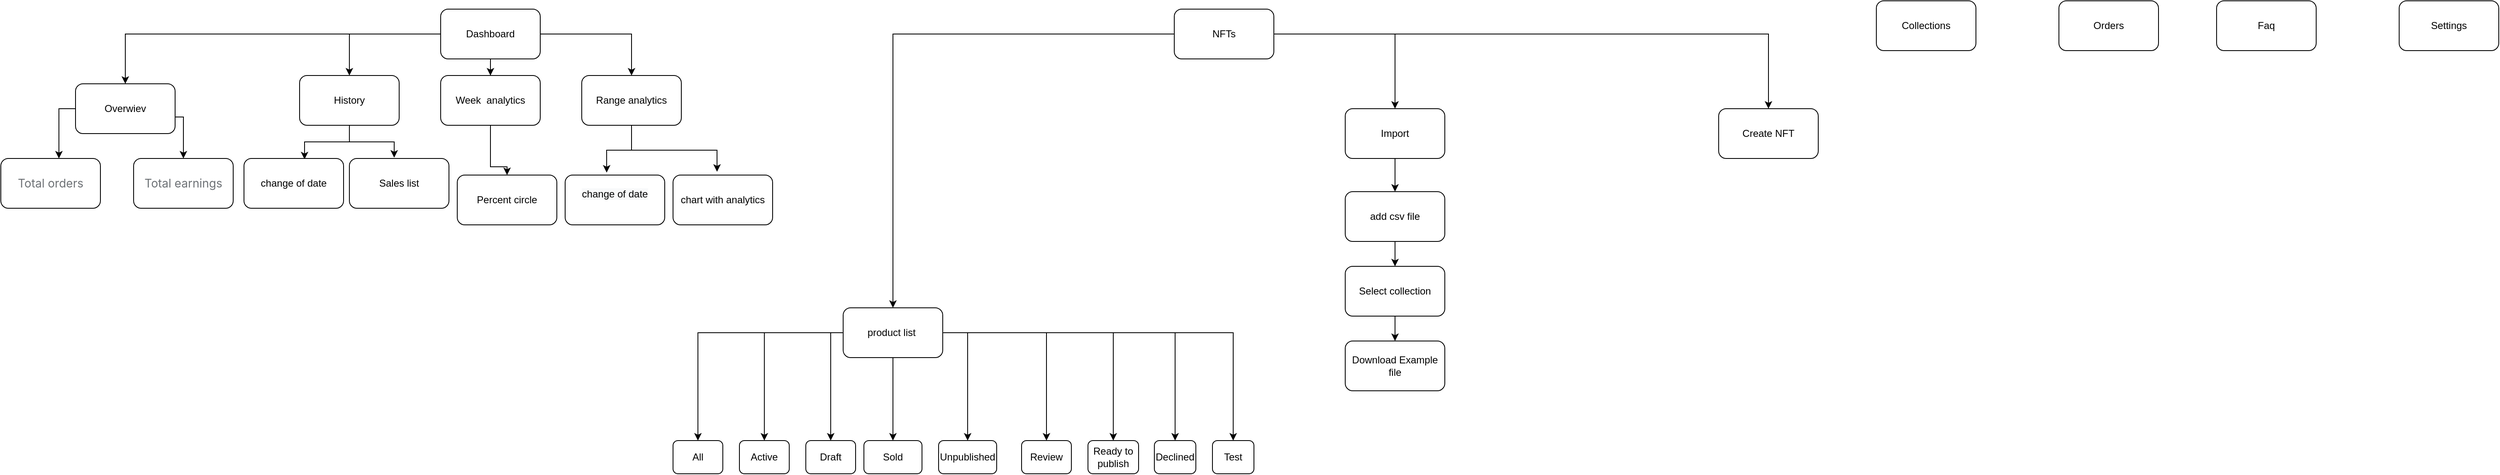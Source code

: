 <mxfile version="20.0.1" type="github">
  <diagram id="7ltqx9PY1bHP_miqw6pg" name="Page-1">
    <mxGraphModel dx="3076" dy="762" grid="1" gridSize="10" guides="1" tooltips="1" connect="1" arrows="1" fold="1" page="1" pageScale="1" pageWidth="827" pageHeight="1169" math="0" shadow="0">
      <root>
        <mxCell id="0" />
        <mxCell id="1" parent="0" />
        <mxCell id="DcGB6tvpKolKgh3uQCdb-18" value="" style="edgeStyle=orthogonalEdgeStyle;rounded=0;orthogonalLoop=1;jettySize=auto;html=1;fontSize=43;" edge="1" parent="1" source="DcGB6tvpKolKgh3uQCdb-1" target="DcGB6tvpKolKgh3uQCdb-17">
          <mxGeometry relative="1" as="geometry" />
        </mxCell>
        <mxCell id="DcGB6tvpKolKgh3uQCdb-20" value="" style="edgeStyle=orthogonalEdgeStyle;rounded=0;orthogonalLoop=1;jettySize=auto;html=1;fontSize=43;" edge="1" parent="1" source="DcGB6tvpKolKgh3uQCdb-1" target="DcGB6tvpKolKgh3uQCdb-19">
          <mxGeometry relative="1" as="geometry" />
        </mxCell>
        <mxCell id="DcGB6tvpKolKgh3uQCdb-22" value="" style="edgeStyle=orthogonalEdgeStyle;rounded=0;orthogonalLoop=1;jettySize=auto;html=1;fontSize=43;" edge="1" parent="1" source="DcGB6tvpKolKgh3uQCdb-1" target="DcGB6tvpKolKgh3uQCdb-21">
          <mxGeometry relative="1" as="geometry" />
        </mxCell>
        <mxCell id="DcGB6tvpKolKgh3uQCdb-24" value="" style="edgeStyle=orthogonalEdgeStyle;rounded=0;orthogonalLoop=1;jettySize=auto;html=1;fontSize=43;" edge="1" parent="1" source="DcGB6tvpKolKgh3uQCdb-1" target="DcGB6tvpKolKgh3uQCdb-23">
          <mxGeometry relative="1" as="geometry" />
        </mxCell>
        <mxCell id="DcGB6tvpKolKgh3uQCdb-1" value="Dashboard" style="rounded=1;whiteSpace=wrap;html=1;" vertex="1" parent="1">
          <mxGeometry x="-590" y="40" width="120" height="60" as="geometry" />
        </mxCell>
        <mxCell id="DcGB6tvpKolKgh3uQCdb-40" value="" style="edgeStyle=orthogonalEdgeStyle;rounded=0;orthogonalLoop=1;jettySize=auto;html=1;fontSize=43;" edge="1" parent="1" source="DcGB6tvpKolKgh3uQCdb-2" target="DcGB6tvpKolKgh3uQCdb-39">
          <mxGeometry relative="1" as="geometry" />
        </mxCell>
        <mxCell id="DcGB6tvpKolKgh3uQCdb-42" value="" style="edgeStyle=orthogonalEdgeStyle;rounded=0;orthogonalLoop=1;jettySize=auto;html=1;fontSize=43;" edge="1" parent="1" source="DcGB6tvpKolKgh3uQCdb-2" target="DcGB6tvpKolKgh3uQCdb-41">
          <mxGeometry relative="1" as="geometry" />
        </mxCell>
        <mxCell id="DcGB6tvpKolKgh3uQCdb-44" value="" style="edgeStyle=orthogonalEdgeStyle;rounded=0;orthogonalLoop=1;jettySize=auto;html=1;fontSize=43;" edge="1" parent="1" source="DcGB6tvpKolKgh3uQCdb-2" target="DcGB6tvpKolKgh3uQCdb-43">
          <mxGeometry relative="1" as="geometry" />
        </mxCell>
        <mxCell id="DcGB6tvpKolKgh3uQCdb-2" value="NFTs" style="whiteSpace=wrap;html=1;rounded=1;" vertex="1" parent="1">
          <mxGeometry x="294" y="40" width="120" height="60" as="geometry" />
        </mxCell>
        <mxCell id="DcGB6tvpKolKgh3uQCdb-4" value="Collections" style="whiteSpace=wrap;html=1;rounded=1;" vertex="1" parent="1">
          <mxGeometry x="1140" y="30" width="120" height="60" as="geometry" />
        </mxCell>
        <mxCell id="DcGB6tvpKolKgh3uQCdb-6" value="Orders" style="whiteSpace=wrap;html=1;rounded=1;" vertex="1" parent="1">
          <mxGeometry x="1360" y="30" width="120" height="60" as="geometry" />
        </mxCell>
        <mxCell id="DcGB6tvpKolKgh3uQCdb-8" value="Faq" style="whiteSpace=wrap;html=1;rounded=1;" vertex="1" parent="1">
          <mxGeometry x="1550" y="30" width="120" height="60" as="geometry" />
        </mxCell>
        <mxCell id="DcGB6tvpKolKgh3uQCdb-10" value="Settings" style="whiteSpace=wrap;html=1;rounded=1;" vertex="1" parent="1">
          <mxGeometry x="1770" y="30" width="120" height="60" as="geometry" />
        </mxCell>
        <mxCell id="DcGB6tvpKolKgh3uQCdb-26" value="" style="edgeStyle=orthogonalEdgeStyle;rounded=0;orthogonalLoop=1;jettySize=auto;html=1;fontSize=43;" edge="1" parent="1" source="DcGB6tvpKolKgh3uQCdb-17">
          <mxGeometry relative="1" as="geometry">
            <mxPoint x="-1050" y="220" as="targetPoint" />
          </mxGeometry>
        </mxCell>
        <mxCell id="DcGB6tvpKolKgh3uQCdb-28" value="" style="edgeStyle=orthogonalEdgeStyle;rounded=0;orthogonalLoop=1;jettySize=auto;html=1;fontSize=43;exitX=1;exitY=0.5;exitDx=0;exitDy=0;" edge="1" parent="1" source="DcGB6tvpKolKgh3uQCdb-17" target="DcGB6tvpKolKgh3uQCdb-27">
          <mxGeometry relative="1" as="geometry">
            <mxPoint x="-900" y="160" as="sourcePoint" />
            <Array as="points">
              <mxPoint x="-910" y="170" />
              <mxPoint x="-900" y="170" />
            </Array>
          </mxGeometry>
        </mxCell>
        <mxCell id="DcGB6tvpKolKgh3uQCdb-17" value="Overwiev" style="whiteSpace=wrap;html=1;rounded=1;" vertex="1" parent="1">
          <mxGeometry x="-1030" y="130" width="120" height="60" as="geometry" />
        </mxCell>
        <mxCell id="DcGB6tvpKolKgh3uQCdb-30" value="" style="edgeStyle=orthogonalEdgeStyle;rounded=0;orthogonalLoop=1;jettySize=auto;html=1;fontSize=43;entryX=0.608;entryY=0.017;entryDx=0;entryDy=0;entryPerimeter=0;" edge="1" parent="1" source="DcGB6tvpKolKgh3uQCdb-19" target="DcGB6tvpKolKgh3uQCdb-29">
          <mxGeometry relative="1" as="geometry">
            <mxPoint x="-710" y="230" as="targetPoint" />
          </mxGeometry>
        </mxCell>
        <mxCell id="DcGB6tvpKolKgh3uQCdb-32" value="" style="edgeStyle=orthogonalEdgeStyle;rounded=0;orthogonalLoop=1;jettySize=auto;html=1;fontSize=43;entryX=0.45;entryY=-0.017;entryDx=0;entryDy=0;entryPerimeter=0;" edge="1" parent="1" source="DcGB6tvpKolKgh3uQCdb-19" target="DcGB6tvpKolKgh3uQCdb-31">
          <mxGeometry relative="1" as="geometry">
            <mxPoint x="-530" y="230" as="targetPoint" />
          </mxGeometry>
        </mxCell>
        <mxCell id="DcGB6tvpKolKgh3uQCdb-19" value="History" style="whiteSpace=wrap;html=1;rounded=1;" vertex="1" parent="1">
          <mxGeometry x="-760" y="120" width="120" height="60" as="geometry" />
        </mxCell>
        <mxCell id="DcGB6tvpKolKgh3uQCdb-34" value="" style="edgeStyle=orthogonalEdgeStyle;rounded=0;orthogonalLoop=1;jettySize=auto;html=1;fontSize=43;entryX=0.5;entryY=0;entryDx=0;entryDy=0;" edge="1" parent="1" source="DcGB6tvpKolKgh3uQCdb-21" target="DcGB6tvpKolKgh3uQCdb-33">
          <mxGeometry relative="1" as="geometry">
            <mxPoint x="-530" y="240" as="targetPoint" />
            <Array as="points">
              <mxPoint x="-530" y="230" />
              <mxPoint x="-510" y="230" />
            </Array>
          </mxGeometry>
        </mxCell>
        <mxCell id="DcGB6tvpKolKgh3uQCdb-21" value="Week&amp;nbsp; analytics" style="whiteSpace=wrap;html=1;rounded=1;" vertex="1" parent="1">
          <mxGeometry x="-590" y="120" width="120" height="60" as="geometry" />
        </mxCell>
        <mxCell id="DcGB6tvpKolKgh3uQCdb-36" value="" style="edgeStyle=orthogonalEdgeStyle;rounded=0;orthogonalLoop=1;jettySize=auto;html=1;fontSize=43;entryX=0.417;entryY=-0.05;entryDx=0;entryDy=0;entryPerimeter=0;" edge="1" parent="1" source="DcGB6tvpKolKgh3uQCdb-23" target="DcGB6tvpKolKgh3uQCdb-35">
          <mxGeometry relative="1" as="geometry">
            <mxPoint x="-410" y="220" as="targetPoint" />
          </mxGeometry>
        </mxCell>
        <mxCell id="DcGB6tvpKolKgh3uQCdb-38" value="" style="edgeStyle=orthogonalEdgeStyle;rounded=0;orthogonalLoop=1;jettySize=auto;html=1;fontSize=43;entryX=0.442;entryY=-0.067;entryDx=0;entryDy=0;entryPerimeter=0;" edge="1" parent="1" source="DcGB6tvpKolKgh3uQCdb-23" target="DcGB6tvpKolKgh3uQCdb-37">
          <mxGeometry relative="1" as="geometry">
            <mxPoint x="-280" y="220" as="targetPoint" />
          </mxGeometry>
        </mxCell>
        <mxCell id="DcGB6tvpKolKgh3uQCdb-23" value="Range analytics" style="whiteSpace=wrap;html=1;rounded=1;" vertex="1" parent="1">
          <mxGeometry x="-420" y="120" width="120" height="60" as="geometry" />
        </mxCell>
        <mxCell id="DcGB6tvpKolKgh3uQCdb-25" value="&lt;span style=&quot;color: rgb(109, 113, 117); font-family: -apple-system, BlinkMacSystemFont, &amp;quot;San Francisco&amp;quot;, &amp;quot;Segoe UI&amp;quot;, Roboto, &amp;quot;Helvetica Neue&amp;quot;, sans-serif; font-size: 14px; text-align: start; background-color: rgb(255, 255, 255);&quot;&gt;Total orders&lt;/span&gt;" style="whiteSpace=wrap;html=1;rounded=1;" vertex="1" parent="1">
          <mxGeometry x="-1120" y="220" width="120" height="60" as="geometry" />
        </mxCell>
        <mxCell id="DcGB6tvpKolKgh3uQCdb-27" value="&lt;span style=&quot;color: rgb(109, 113, 117); font-family: -apple-system, BlinkMacSystemFont, &amp;quot;San Francisco&amp;quot;, &amp;quot;Segoe UI&amp;quot;, Roboto, &amp;quot;Helvetica Neue&amp;quot;, sans-serif; font-size: 14px; text-align: start; background-color: rgb(255, 255, 255);&quot;&gt;Total earnings&lt;/span&gt;" style="whiteSpace=wrap;html=1;rounded=1;" vertex="1" parent="1">
          <mxGeometry x="-960" y="220" width="120" height="60" as="geometry" />
        </mxCell>
        <mxCell id="DcGB6tvpKolKgh3uQCdb-29" value="change of date" style="whiteSpace=wrap;html=1;rounded=1;" vertex="1" parent="1">
          <mxGeometry x="-827" y="220" width="120" height="60" as="geometry" />
        </mxCell>
        <mxCell id="DcGB6tvpKolKgh3uQCdb-31" value="Sales list" style="whiteSpace=wrap;html=1;rounded=1;" vertex="1" parent="1">
          <mxGeometry x="-700" y="220" width="120" height="60" as="geometry" />
        </mxCell>
        <mxCell id="DcGB6tvpKolKgh3uQCdb-33" value="Percent circle" style="whiteSpace=wrap;html=1;rounded=1;" vertex="1" parent="1">
          <mxGeometry x="-570" y="240" width="120" height="60" as="geometry" />
        </mxCell>
        <mxCell id="DcGB6tvpKolKgh3uQCdb-35" value="&#xa;&lt;span style=&quot;color: rgb(0, 0, 0); font-family: Helvetica; font-size: 12px; font-style: normal; font-variant-ligatures: normal; font-variant-caps: normal; font-weight: 400; letter-spacing: normal; orphans: 2; text-align: center; text-indent: 0px; text-transform: none; widows: 2; word-spacing: 0px; -webkit-text-stroke-width: 0px; background-color: rgb(248, 249, 250); text-decoration-thickness: initial; text-decoration-style: initial; text-decoration-color: initial; float: none; display: inline !important;&quot;&gt;change of date&lt;/span&gt;&#xa;&#xa;" style="whiteSpace=wrap;html=1;rounded=1;" vertex="1" parent="1">
          <mxGeometry x="-440" y="240" width="120" height="60" as="geometry" />
        </mxCell>
        <mxCell id="DcGB6tvpKolKgh3uQCdb-37" value="chart with analytics" style="whiteSpace=wrap;html=1;rounded=1;" vertex="1" parent="1">
          <mxGeometry x="-310" y="240" width="120" height="60" as="geometry" />
        </mxCell>
        <mxCell id="DcGB6tvpKolKgh3uQCdb-48" value="" style="edgeStyle=orthogonalEdgeStyle;rounded=0;orthogonalLoop=1;jettySize=auto;html=1;fontSize=43;" edge="1" parent="1" source="DcGB6tvpKolKgh3uQCdb-39" target="DcGB6tvpKolKgh3uQCdb-47">
          <mxGeometry relative="1" as="geometry" />
        </mxCell>
        <mxCell id="DcGB6tvpKolKgh3uQCdb-50" value="" style="edgeStyle=orthogonalEdgeStyle;rounded=0;orthogonalLoop=1;jettySize=auto;html=1;fontSize=43;" edge="1" parent="1" source="DcGB6tvpKolKgh3uQCdb-39" target="DcGB6tvpKolKgh3uQCdb-49">
          <mxGeometry relative="1" as="geometry">
            <Array as="points">
              <mxPoint x="-120" y="430" />
            </Array>
          </mxGeometry>
        </mxCell>
        <mxCell id="DcGB6tvpKolKgh3uQCdb-52" value="" style="edgeStyle=orthogonalEdgeStyle;rounded=0;orthogonalLoop=1;jettySize=auto;html=1;fontSize=43;" edge="1" parent="1" source="DcGB6tvpKolKgh3uQCdb-39" target="DcGB6tvpKolKgh3uQCdb-51">
          <mxGeometry relative="1" as="geometry">
            <Array as="points">
              <mxPoint x="-45" y="490" />
              <mxPoint x="-45" y="490" />
            </Array>
          </mxGeometry>
        </mxCell>
        <mxCell id="DcGB6tvpKolKgh3uQCdb-54" value="" style="edgeStyle=orthogonalEdgeStyle;rounded=0;orthogonalLoop=1;jettySize=auto;html=1;fontSize=43;" edge="1" parent="1" source="DcGB6tvpKolKgh3uQCdb-39" target="DcGB6tvpKolKgh3uQCdb-53">
          <mxGeometry relative="1" as="geometry">
            <Array as="points">
              <mxPoint x="45" y="430" />
            </Array>
          </mxGeometry>
        </mxCell>
        <mxCell id="DcGB6tvpKolKgh3uQCdb-56" value="" style="edgeStyle=orthogonalEdgeStyle;rounded=0;orthogonalLoop=1;jettySize=auto;html=1;fontSize=43;" edge="1" parent="1" source="DcGB6tvpKolKgh3uQCdb-39" target="DcGB6tvpKolKgh3uQCdb-55">
          <mxGeometry relative="1" as="geometry" />
        </mxCell>
        <mxCell id="DcGB6tvpKolKgh3uQCdb-62" value="" style="edgeStyle=orthogonalEdgeStyle;rounded=0;orthogonalLoop=1;jettySize=auto;html=1;fontSize=43;" edge="1" parent="1" source="DcGB6tvpKolKgh3uQCdb-39" target="DcGB6tvpKolKgh3uQCdb-61">
          <mxGeometry relative="1" as="geometry" />
        </mxCell>
        <mxCell id="DcGB6tvpKolKgh3uQCdb-64" value="" style="edgeStyle=orthogonalEdgeStyle;rounded=0;orthogonalLoop=1;jettySize=auto;html=1;fontSize=43;" edge="1" parent="1" source="DcGB6tvpKolKgh3uQCdb-39" target="DcGB6tvpKolKgh3uQCdb-63">
          <mxGeometry relative="1" as="geometry" />
        </mxCell>
        <mxCell id="DcGB6tvpKolKgh3uQCdb-66" value="" style="edgeStyle=orthogonalEdgeStyle;rounded=0;orthogonalLoop=1;jettySize=auto;html=1;fontSize=43;" edge="1" parent="1" source="DcGB6tvpKolKgh3uQCdb-39" target="DcGB6tvpKolKgh3uQCdb-65">
          <mxGeometry relative="1" as="geometry" />
        </mxCell>
        <mxCell id="DcGB6tvpKolKgh3uQCdb-68" value="" style="edgeStyle=orthogonalEdgeStyle;rounded=0;orthogonalLoop=1;jettySize=auto;html=1;fontSize=43;" edge="1" parent="1" source="DcGB6tvpKolKgh3uQCdb-39" target="DcGB6tvpKolKgh3uQCdb-67">
          <mxGeometry relative="1" as="geometry" />
        </mxCell>
        <mxCell id="DcGB6tvpKolKgh3uQCdb-39" value="product list&amp;nbsp;" style="whiteSpace=wrap;html=1;rounded=1;" vertex="1" parent="1">
          <mxGeometry x="-105" y="400" width="120" height="60" as="geometry" />
        </mxCell>
        <mxCell id="DcGB6tvpKolKgh3uQCdb-73" value="" style="edgeStyle=orthogonalEdgeStyle;rounded=0;orthogonalLoop=1;jettySize=auto;html=1;fontSize=43;" edge="1" parent="1" source="DcGB6tvpKolKgh3uQCdb-41" target="DcGB6tvpKolKgh3uQCdb-72">
          <mxGeometry relative="1" as="geometry" />
        </mxCell>
        <mxCell id="DcGB6tvpKolKgh3uQCdb-41" value="Import" style="whiteSpace=wrap;html=1;rounded=1;" vertex="1" parent="1">
          <mxGeometry x="500" y="160" width="120" height="60" as="geometry" />
        </mxCell>
        <mxCell id="DcGB6tvpKolKgh3uQCdb-43" value="Create NFT" style="whiteSpace=wrap;html=1;rounded=1;" vertex="1" parent="1">
          <mxGeometry x="950" y="160" width="120" height="60" as="geometry" />
        </mxCell>
        <mxCell id="DcGB6tvpKolKgh3uQCdb-47" value="Active" style="whiteSpace=wrap;html=1;rounded=1;" vertex="1" parent="1">
          <mxGeometry x="-230" y="560" width="60.06" height="40" as="geometry" />
        </mxCell>
        <mxCell id="DcGB6tvpKolKgh3uQCdb-49" value="Draft" style="whiteSpace=wrap;html=1;rounded=1;" vertex="1" parent="1">
          <mxGeometry x="-150" y="560" width="60" height="40" as="geometry" />
        </mxCell>
        <mxCell id="DcGB6tvpKolKgh3uQCdb-51" value="Sold" style="whiteSpace=wrap;html=1;rounded=1;" vertex="1" parent="1">
          <mxGeometry x="-80" y="560" width="70" height="40" as="geometry" />
        </mxCell>
        <mxCell id="DcGB6tvpKolKgh3uQCdb-53" value="Unpublished" style="whiteSpace=wrap;html=1;rounded=1;" vertex="1" parent="1">
          <mxGeometry x="10" y="560" width="70" height="40" as="geometry" />
        </mxCell>
        <mxCell id="DcGB6tvpKolKgh3uQCdb-55" value="Review" style="whiteSpace=wrap;html=1;rounded=1;" vertex="1" parent="1">
          <mxGeometry x="110" y="560" width="60" height="40" as="geometry" />
        </mxCell>
        <mxCell id="DcGB6tvpKolKgh3uQCdb-61" value="All" style="whiteSpace=wrap;html=1;rounded=1;" vertex="1" parent="1">
          <mxGeometry x="-310" y="560" width="60" height="40" as="geometry" />
        </mxCell>
        <mxCell id="DcGB6tvpKolKgh3uQCdb-63" value="Ready to publish" style="whiteSpace=wrap;html=1;rounded=1;" vertex="1" parent="1">
          <mxGeometry x="190" y="560" width="61" height="40" as="geometry" />
        </mxCell>
        <mxCell id="DcGB6tvpKolKgh3uQCdb-65" value="Declined" style="whiteSpace=wrap;html=1;rounded=1;" vertex="1" parent="1">
          <mxGeometry x="270" y="560" width="50" height="40" as="geometry" />
        </mxCell>
        <mxCell id="DcGB6tvpKolKgh3uQCdb-67" value="Test" style="whiteSpace=wrap;html=1;rounded=1;" vertex="1" parent="1">
          <mxGeometry x="340" y="560" width="50" height="40" as="geometry" />
        </mxCell>
        <mxCell id="DcGB6tvpKolKgh3uQCdb-75" value="" style="edgeStyle=orthogonalEdgeStyle;rounded=0;orthogonalLoop=1;jettySize=auto;html=1;fontSize=43;" edge="1" parent="1" source="DcGB6tvpKolKgh3uQCdb-72" target="DcGB6tvpKolKgh3uQCdb-74">
          <mxGeometry relative="1" as="geometry" />
        </mxCell>
        <mxCell id="DcGB6tvpKolKgh3uQCdb-72" value="add csv file" style="whiteSpace=wrap;html=1;rounded=1;" vertex="1" parent="1">
          <mxGeometry x="500" y="260" width="120" height="60" as="geometry" />
        </mxCell>
        <mxCell id="DcGB6tvpKolKgh3uQCdb-77" value="" style="edgeStyle=orthogonalEdgeStyle;rounded=0;orthogonalLoop=1;jettySize=auto;html=1;fontSize=43;" edge="1" parent="1" source="DcGB6tvpKolKgh3uQCdb-74" target="DcGB6tvpKolKgh3uQCdb-76">
          <mxGeometry relative="1" as="geometry" />
        </mxCell>
        <mxCell id="DcGB6tvpKolKgh3uQCdb-74" value="Select collection" style="whiteSpace=wrap;html=1;rounded=1;" vertex="1" parent="1">
          <mxGeometry x="500" y="350" width="120" height="60" as="geometry" />
        </mxCell>
        <mxCell id="DcGB6tvpKolKgh3uQCdb-76" value="Download Example file" style="whiteSpace=wrap;html=1;rounded=1;" vertex="1" parent="1">
          <mxGeometry x="500" y="440" width="120" height="60" as="geometry" />
        </mxCell>
      </root>
    </mxGraphModel>
  </diagram>
</mxfile>
